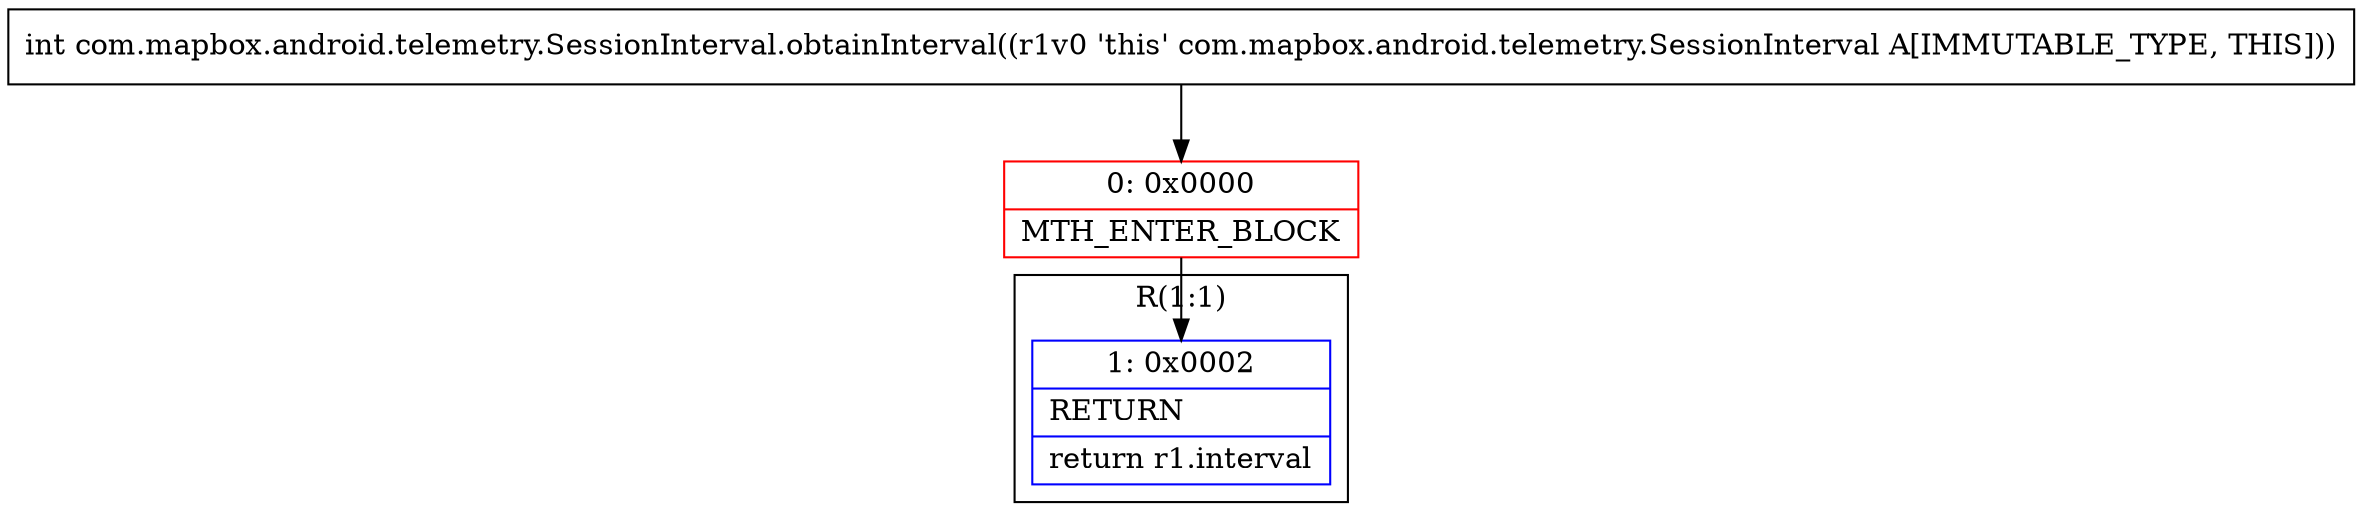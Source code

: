digraph "CFG forcom.mapbox.android.telemetry.SessionInterval.obtainInterval()I" {
subgraph cluster_Region_1900118088 {
label = "R(1:1)";
node [shape=record,color=blue];
Node_1 [shape=record,label="{1\:\ 0x0002|RETURN\l|return r1.interval\l}"];
}
Node_0 [shape=record,color=red,label="{0\:\ 0x0000|MTH_ENTER_BLOCK\l}"];
MethodNode[shape=record,label="{int com.mapbox.android.telemetry.SessionInterval.obtainInterval((r1v0 'this' com.mapbox.android.telemetry.SessionInterval A[IMMUTABLE_TYPE, THIS])) }"];
MethodNode -> Node_0;
Node_0 -> Node_1;
}

